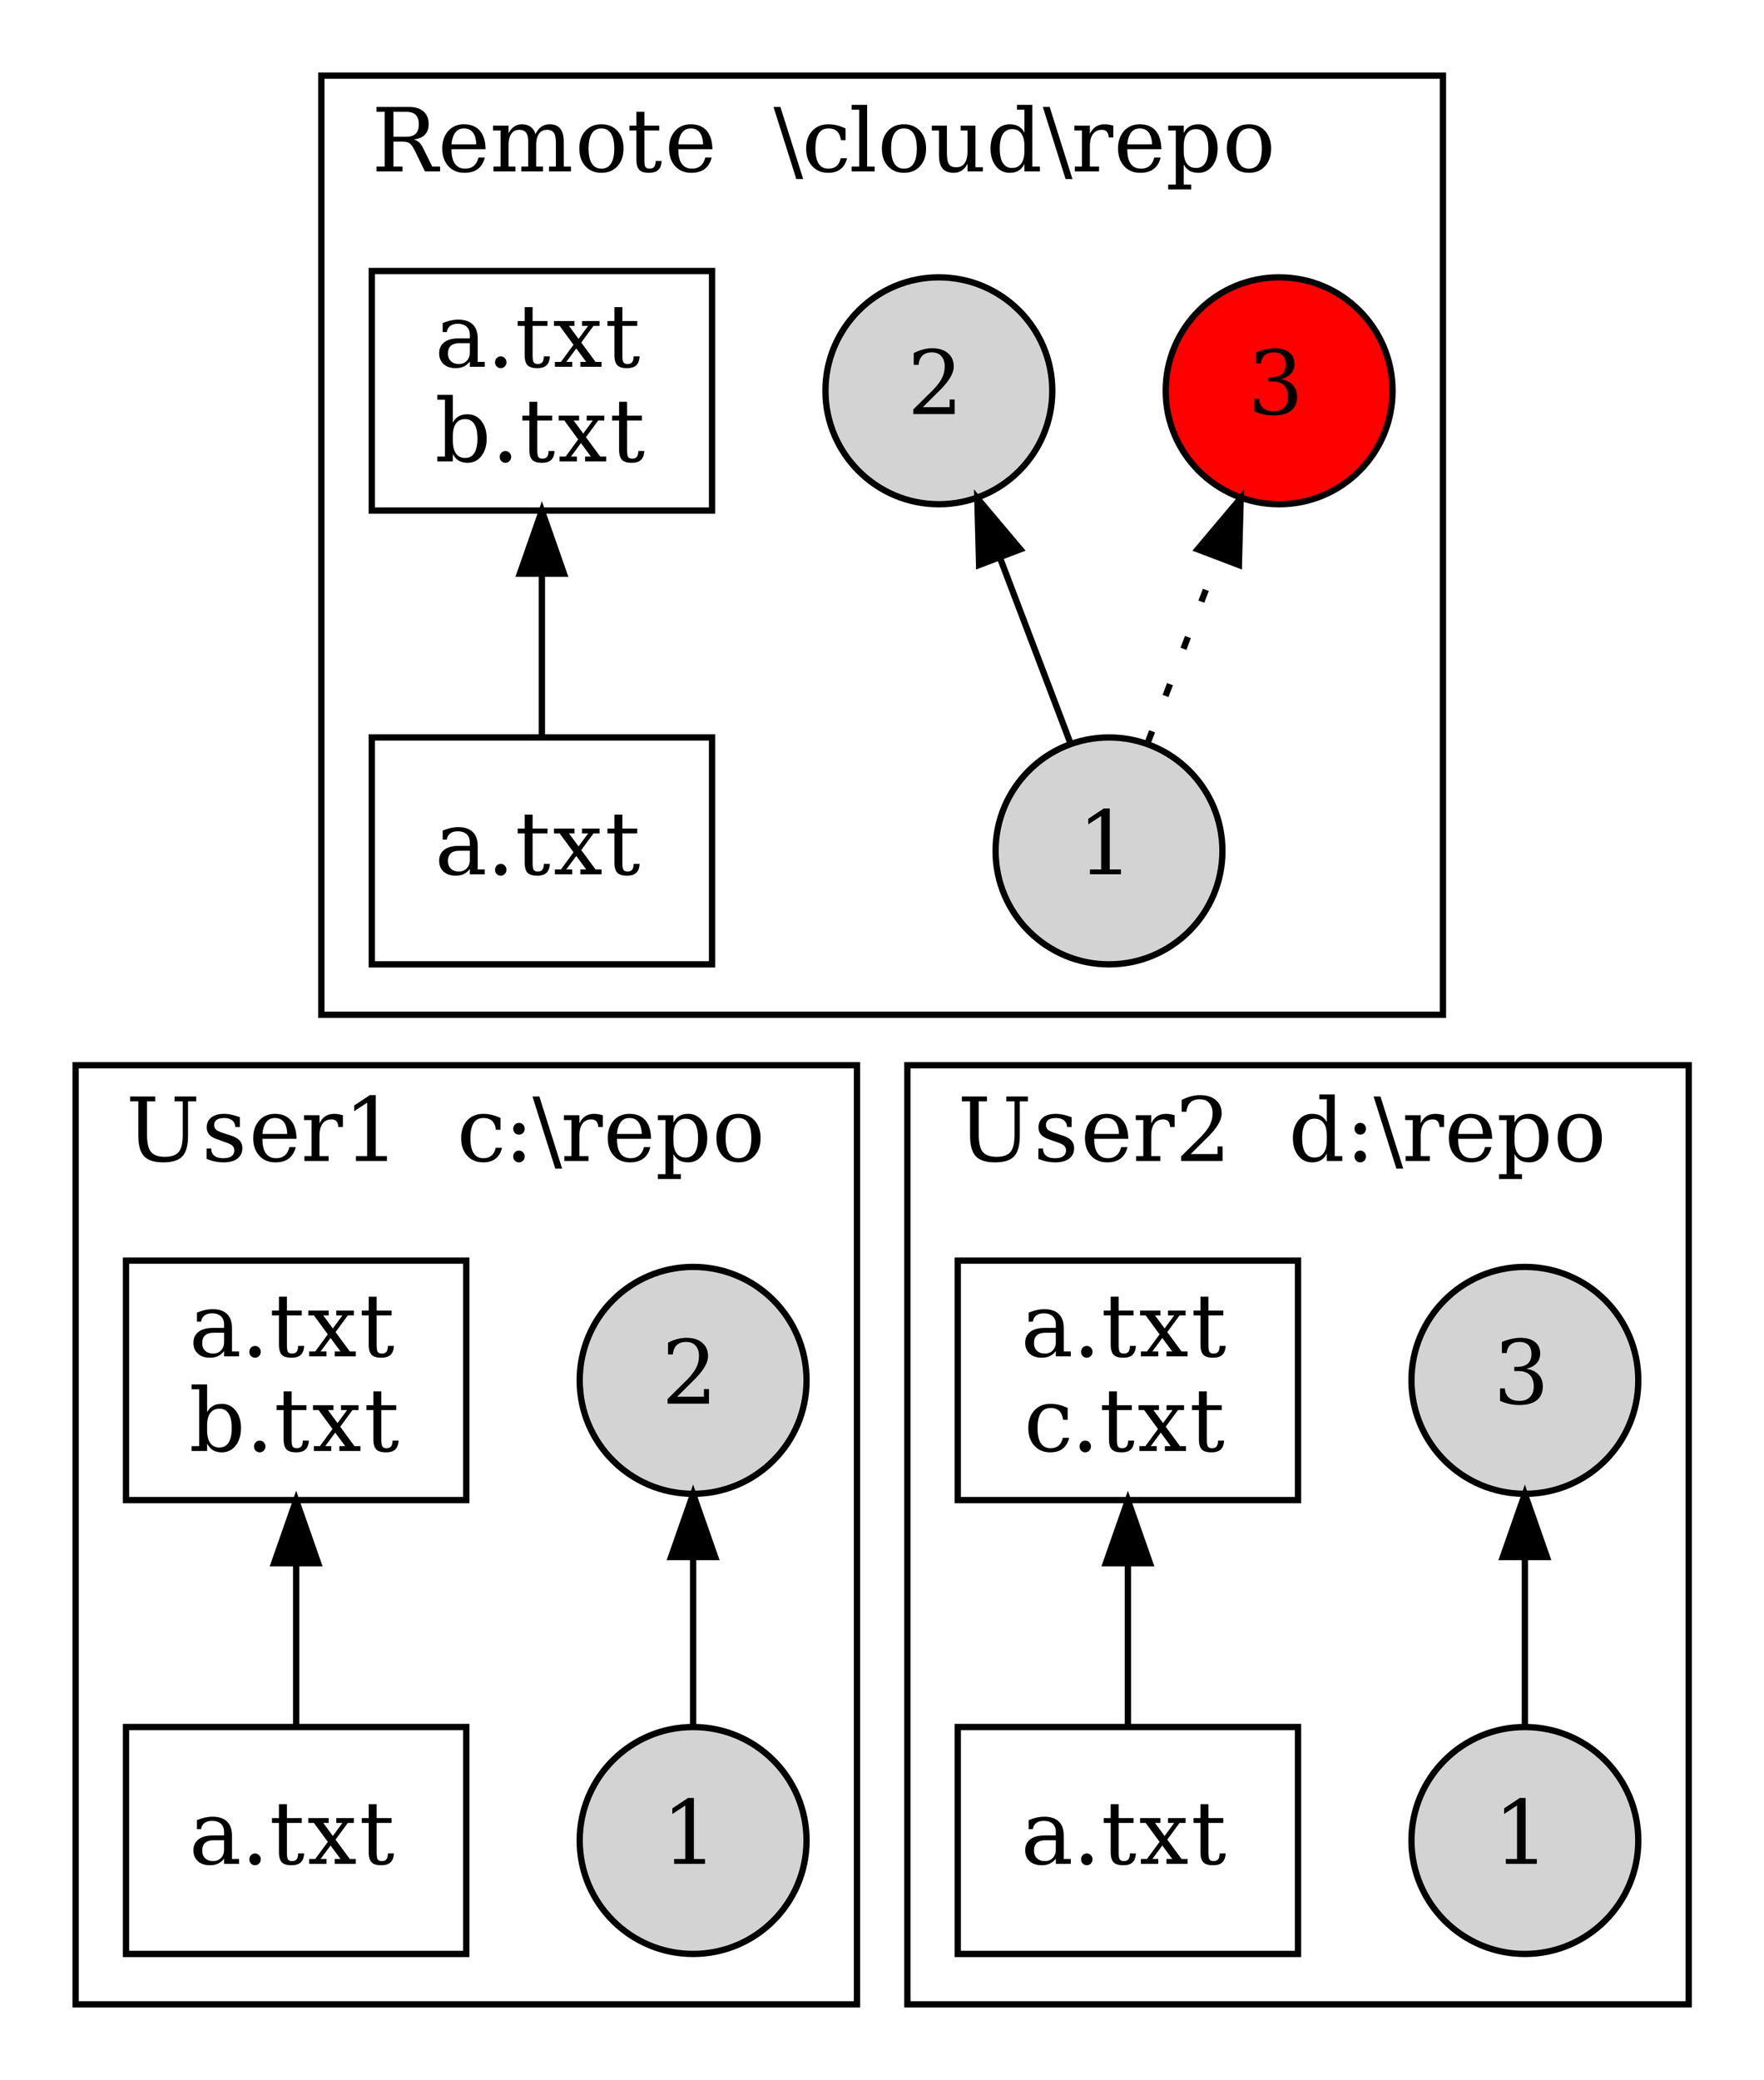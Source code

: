digraph simple {
    rankdir="BT"
    size="20!"
    node [shape=circle, style=filled]
    u1Cs1 [label="1"]
    u2Cs1 [label="1"]
    r1Cs1 [label="1"]
    r1Cs2 [label="2"]
    r1Cs3 [label="3", fillcolor="red"]
    u1Cs2  [label="2"]
    u2Cs3 [label="3"]
    node [shape=box, style=""]
    labelloc="b"
    labeljust="l";

    subgraph cluster_user1 {
        label="User1  c:\\repo"
        u1Fs1 [label="a.txt"];
        u1Fs2 [label="a.txt\nb.txt"];
        u1Fs1 -> u1Fs2
        u1Cs1 -> u1Cs2
    }

    subgraph cluster_user2 {
        label="User2  d:\\repo"
        u2Fs1 [label="a.txt"];
        u2Fs2 [label="a.txt\nc.txt"];
        u2Fs1 -> u2Fs2
        u2Cs1 -> u2Cs3
    }

    subgraph cluster_remote {
        label="Remote  \\cloud\\repo"
        r1Fs1 [label="a.txt"];
        r1Fs2 [label="a.txt\nb.txt"];
        r1Fs1 -> r1Fs2
        r1Cs1 -> r1Cs2
        r1Cs1 -> r1Cs3 [style=dotted]
    }

    u1Cs2  -> r1Cs1 [style=invis]
    u2Cs3 -> r1Cs1 [style=invis]
}
